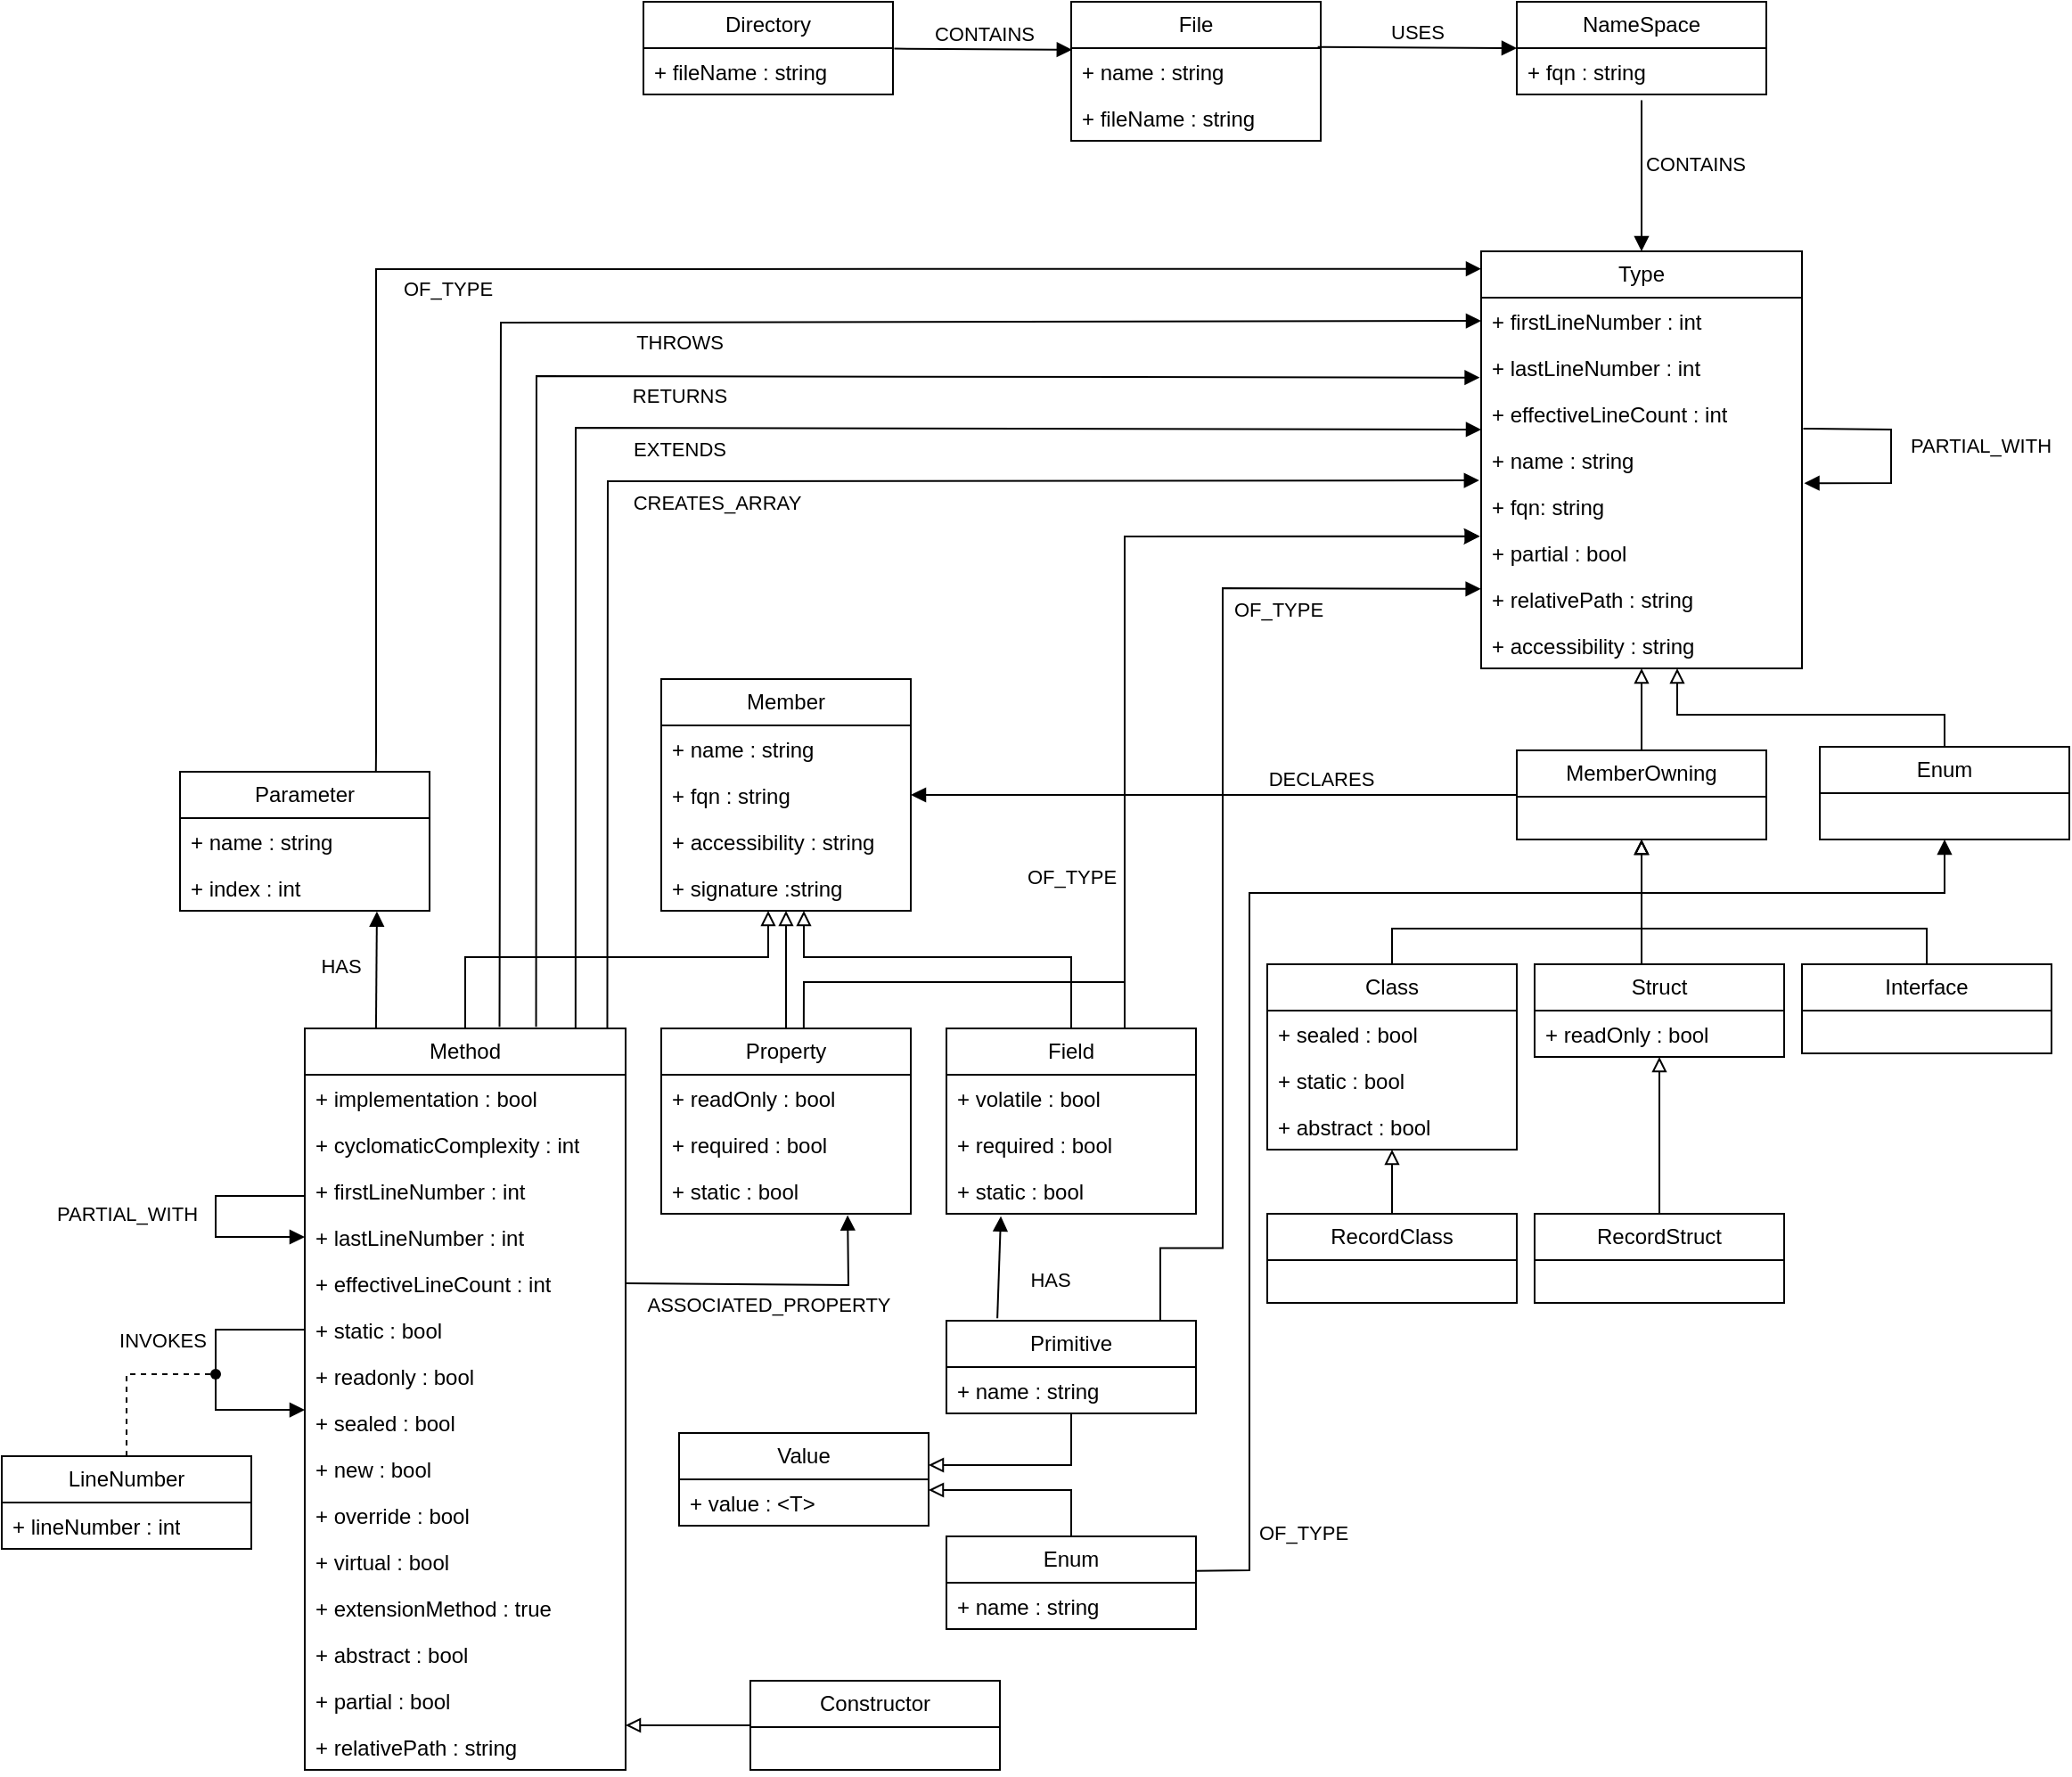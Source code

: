 <mxfile version="24.0.5" type="device">
  <diagram id="C5RBs43oDa-KdzZeNtuy" name="Page-1">
    <mxGraphModel dx="2665" dy="2163" grid="1" gridSize="10" guides="1" tooltips="1" connect="1" arrows="1" fold="1" page="1" pageScale="1" pageWidth="827" pageHeight="1169" math="0" shadow="0">
      <root>
        <mxCell id="WIyWlLk6GJQsqaUBKTNV-0" />
        <mxCell id="WIyWlLk6GJQsqaUBKTNV-1" parent="WIyWlLk6GJQsqaUBKTNV-0" />
        <mxCell id="BYFHXTLkIRluyruA3xxx-0" value="Type" style="swimlane;fontStyle=0;childLayout=stackLayout;horizontal=1;startSize=26;fillColor=none;horizontalStack=0;resizeParent=1;resizeParentMax=0;resizeLast=0;collapsible=1;marginBottom=0;whiteSpace=wrap;html=1;" vertex="1" parent="WIyWlLk6GJQsqaUBKTNV-1">
          <mxGeometry x="120" y="-20" width="180" height="234" as="geometry" />
        </mxCell>
        <mxCell id="BYFHXTLkIRluyruA3xxx-3" value="+ firstLineNumber : int" style="text;strokeColor=none;fillColor=none;align=left;verticalAlign=top;spacingLeft=4;spacingRight=4;overflow=hidden;rotatable=0;points=[[0,0.5],[1,0.5]];portConstraint=eastwest;whiteSpace=wrap;html=1;" vertex="1" parent="BYFHXTLkIRluyruA3xxx-0">
          <mxGeometry y="26" width="180" height="26" as="geometry" />
        </mxCell>
        <mxCell id="BYFHXTLkIRluyruA3xxx-2" value="+ lastLineNumber : int" style="text;strokeColor=none;fillColor=none;align=left;verticalAlign=top;spacingLeft=4;spacingRight=4;overflow=hidden;rotatable=0;points=[[0,0.5],[1,0.5]];portConstraint=eastwest;whiteSpace=wrap;html=1;" vertex="1" parent="BYFHXTLkIRluyruA3xxx-0">
          <mxGeometry y="52" width="180" height="26" as="geometry" />
        </mxCell>
        <mxCell id="BYFHXTLkIRluyruA3xxx-1" value="+ effectiveLineCount : int" style="text;strokeColor=none;fillColor=none;align=left;verticalAlign=top;spacingLeft=4;spacingRight=4;overflow=hidden;rotatable=0;points=[[0,0.5],[1,0.5]];portConstraint=eastwest;whiteSpace=wrap;html=1;" vertex="1" parent="BYFHXTLkIRluyruA3xxx-0">
          <mxGeometry y="78" width="180" height="26" as="geometry" />
        </mxCell>
        <mxCell id="BYFHXTLkIRluyruA3xxx-56" value="+ name : string" style="text;strokeColor=none;fillColor=none;align=left;verticalAlign=top;spacingLeft=4;spacingRight=4;overflow=hidden;rotatable=0;points=[[0,0.5],[1,0.5]];portConstraint=eastwest;whiteSpace=wrap;html=1;" vertex="1" parent="BYFHXTLkIRluyruA3xxx-0">
          <mxGeometry y="104" width="180" height="26" as="geometry" />
        </mxCell>
        <mxCell id="BYFHXTLkIRluyruA3xxx-57" value="+ fqn: string" style="text;strokeColor=none;fillColor=none;align=left;verticalAlign=top;spacingLeft=4;spacingRight=4;overflow=hidden;rotatable=0;points=[[0,0.5],[1,0.5]];portConstraint=eastwest;whiteSpace=wrap;html=1;" vertex="1" parent="BYFHXTLkIRluyruA3xxx-0">
          <mxGeometry y="130" width="180" height="26" as="geometry" />
        </mxCell>
        <mxCell id="BYFHXTLkIRluyruA3xxx-58" value="+ partial : bool" style="text;strokeColor=none;fillColor=none;align=left;verticalAlign=top;spacingLeft=4;spacingRight=4;overflow=hidden;rotatable=0;points=[[0,0.5],[1,0.5]];portConstraint=eastwest;whiteSpace=wrap;html=1;" vertex="1" parent="BYFHXTLkIRluyruA3xxx-0">
          <mxGeometry y="156" width="180" height="26" as="geometry" />
        </mxCell>
        <mxCell id="BYFHXTLkIRluyruA3xxx-59" value="+ relativePath : string" style="text;strokeColor=none;fillColor=none;align=left;verticalAlign=top;spacingLeft=4;spacingRight=4;overflow=hidden;rotatable=0;points=[[0,0.5],[1,0.5]];portConstraint=eastwest;whiteSpace=wrap;html=1;" vertex="1" parent="BYFHXTLkIRluyruA3xxx-0">
          <mxGeometry y="182" width="180" height="26" as="geometry" />
        </mxCell>
        <mxCell id="BYFHXTLkIRluyruA3xxx-60" value="+ accessibility : string" style="text;strokeColor=none;fillColor=none;align=left;verticalAlign=top;spacingLeft=4;spacingRight=4;overflow=hidden;rotatable=0;points=[[0,0.5],[1,0.5]];portConstraint=eastwest;whiteSpace=wrap;html=1;" vertex="1" parent="BYFHXTLkIRluyruA3xxx-0">
          <mxGeometry y="208" width="180" height="26" as="geometry" />
        </mxCell>
        <mxCell id="BYFHXTLkIRluyruA3xxx-169" value="PARTIAL_WITH" style="html=1;verticalAlign=bottom;endArrow=block;curved=0;rounded=0;exitX=1.004;exitY=0.825;exitDx=0;exitDy=0;exitPerimeter=0;entryX=1.007;entryY=1.004;entryDx=0;entryDy=0;entryPerimeter=0;" edge="1" parent="BYFHXTLkIRluyruA3xxx-0" source="BYFHXTLkIRluyruA3xxx-1" target="BYFHXTLkIRluyruA3xxx-56">
          <mxGeometry x="0.051" y="50" width="80" relative="1" as="geometry">
            <mxPoint x="200" y="120" as="sourcePoint" />
            <mxPoint x="280" y="120" as="targetPoint" />
            <Array as="points">
              <mxPoint x="230" y="100" />
              <mxPoint x="230" y="130" />
            </Array>
            <mxPoint as="offset" />
          </mxGeometry>
        </mxCell>
        <mxCell id="BYFHXTLkIRluyruA3xxx-19" style="edgeStyle=orthogonalEdgeStyle;rounded=0;orthogonalLoop=1;jettySize=auto;html=1;endArrow=block;endFill=0;" edge="1" parent="WIyWlLk6GJQsqaUBKTNV-1" source="BYFHXTLkIRluyruA3xxx-14" target="BYFHXTLkIRluyruA3xxx-0">
          <mxGeometry relative="1" as="geometry" />
        </mxCell>
        <mxCell id="BYFHXTLkIRluyruA3xxx-14" value="Member&lt;span style=&quot;background-color: initial;&quot;&gt;Owning&lt;/span&gt;" style="swimlane;fontStyle=0;childLayout=stackLayout;horizontal=1;startSize=26;fillColor=none;horizontalStack=0;resizeParent=1;resizeParentMax=0;resizeLast=0;collapsible=1;marginBottom=0;whiteSpace=wrap;html=1;" vertex="1" parent="WIyWlLk6GJQsqaUBKTNV-1">
          <mxGeometry x="140" y="260" width="140" height="50" as="geometry" />
        </mxCell>
        <mxCell id="BYFHXTLkIRluyruA3xxx-32" style="edgeStyle=orthogonalEdgeStyle;rounded=0;orthogonalLoop=1;jettySize=auto;html=1;endArrow=block;endFill=0;" edge="1" parent="WIyWlLk6GJQsqaUBKTNV-1" source="BYFHXTLkIRluyruA3xxx-20" target="BYFHXTLkIRluyruA3xxx-23">
          <mxGeometry relative="1" as="geometry" />
        </mxCell>
        <mxCell id="BYFHXTLkIRluyruA3xxx-20" value="RecordClass" style="swimlane;fontStyle=0;childLayout=stackLayout;horizontal=1;startSize=26;fillColor=none;horizontalStack=0;resizeParent=1;resizeParentMax=0;resizeLast=0;collapsible=1;marginBottom=0;whiteSpace=wrap;html=1;" vertex="1" parent="WIyWlLk6GJQsqaUBKTNV-1">
          <mxGeometry y="520" width="140" height="50" as="geometry" />
        </mxCell>
        <mxCell id="BYFHXTLkIRluyruA3xxx-30" style="edgeStyle=orthogonalEdgeStyle;rounded=0;orthogonalLoop=1;jettySize=auto;html=1;exitX=0.5;exitY=0;exitDx=0;exitDy=0;endArrow=block;endFill=0;" edge="1" parent="WIyWlLk6GJQsqaUBKTNV-1" source="BYFHXTLkIRluyruA3xxx-21" target="BYFHXTLkIRluyruA3xxx-14">
          <mxGeometry relative="1" as="geometry">
            <Array as="points">
              <mxPoint x="370" y="360" />
              <mxPoint x="210" y="360" />
            </Array>
          </mxGeometry>
        </mxCell>
        <mxCell id="BYFHXTLkIRluyruA3xxx-21" value="Interface" style="swimlane;fontStyle=0;childLayout=stackLayout;horizontal=1;startSize=26;fillColor=none;horizontalStack=0;resizeParent=1;resizeParentMax=0;resizeLast=0;collapsible=1;marginBottom=0;whiteSpace=wrap;html=1;" vertex="1" parent="WIyWlLk6GJQsqaUBKTNV-1">
          <mxGeometry x="300" y="380" width="140" height="50" as="geometry" />
        </mxCell>
        <mxCell id="BYFHXTLkIRluyruA3xxx-28" style="edgeStyle=orthogonalEdgeStyle;rounded=0;orthogonalLoop=1;jettySize=auto;html=1;endArrow=block;endFill=0;" edge="1" parent="WIyWlLk6GJQsqaUBKTNV-1" source="BYFHXTLkIRluyruA3xxx-22" target="BYFHXTLkIRluyruA3xxx-14">
          <mxGeometry relative="1" as="geometry">
            <Array as="points">
              <mxPoint x="210" y="360" />
              <mxPoint x="210" y="360" />
            </Array>
          </mxGeometry>
        </mxCell>
        <mxCell id="BYFHXTLkIRluyruA3xxx-22" value="Struct" style="swimlane;fontStyle=0;childLayout=stackLayout;horizontal=1;startSize=26;fillColor=none;horizontalStack=0;resizeParent=1;resizeParentMax=0;resizeLast=0;collapsible=1;marginBottom=0;whiteSpace=wrap;html=1;" vertex="1" parent="WIyWlLk6GJQsqaUBKTNV-1">
          <mxGeometry x="150" y="380" width="140" height="52" as="geometry" />
        </mxCell>
        <mxCell id="BYFHXTLkIRluyruA3xxx-41" value="+ readOnly : bool" style="text;strokeColor=none;fillColor=none;align=left;verticalAlign=top;spacingLeft=4;spacingRight=4;overflow=hidden;rotatable=0;points=[[0,0.5],[1,0.5]];portConstraint=eastwest;whiteSpace=wrap;html=1;" vertex="1" parent="BYFHXTLkIRluyruA3xxx-22">
          <mxGeometry y="26" width="140" height="26" as="geometry" />
        </mxCell>
        <mxCell id="BYFHXTLkIRluyruA3xxx-29" style="edgeStyle=orthogonalEdgeStyle;rounded=0;orthogonalLoop=1;jettySize=auto;html=1;endArrow=block;endFill=0;" edge="1" parent="WIyWlLk6GJQsqaUBKTNV-1" source="BYFHXTLkIRluyruA3xxx-23" target="BYFHXTLkIRluyruA3xxx-14">
          <mxGeometry relative="1" as="geometry">
            <Array as="points">
              <mxPoint x="70" y="360" />
              <mxPoint x="210" y="360" />
            </Array>
          </mxGeometry>
        </mxCell>
        <mxCell id="BYFHXTLkIRluyruA3xxx-23" value="Class" style="swimlane;fontStyle=0;childLayout=stackLayout;horizontal=1;startSize=26;fillColor=none;horizontalStack=0;resizeParent=1;resizeParentMax=0;resizeLast=0;collapsible=1;marginBottom=0;whiteSpace=wrap;html=1;" vertex="1" parent="WIyWlLk6GJQsqaUBKTNV-1">
          <mxGeometry y="380" width="140" height="104" as="geometry" />
        </mxCell>
        <mxCell id="BYFHXTLkIRluyruA3xxx-43" value="+ sealed : bool&lt;div&gt;&lt;br&gt;&lt;/div&gt;" style="text;strokeColor=none;fillColor=none;align=left;verticalAlign=top;spacingLeft=4;spacingRight=4;overflow=hidden;rotatable=0;points=[[0,0.5],[1,0.5]];portConstraint=eastwest;whiteSpace=wrap;html=1;" vertex="1" parent="BYFHXTLkIRluyruA3xxx-23">
          <mxGeometry y="26" width="140" height="26" as="geometry" />
        </mxCell>
        <mxCell id="BYFHXTLkIRluyruA3xxx-47" value="&lt;div&gt;+ s&lt;span style=&quot;background-color: initial;&quot;&gt;tatic : bool&lt;/span&gt;&lt;/div&gt;" style="text;strokeColor=none;fillColor=none;align=left;verticalAlign=top;spacingLeft=4;spacingRight=4;overflow=hidden;rotatable=0;points=[[0,0.5],[1,0.5]];portConstraint=eastwest;whiteSpace=wrap;html=1;" vertex="1" parent="BYFHXTLkIRluyruA3xxx-23">
          <mxGeometry y="52" width="140" height="26" as="geometry" />
        </mxCell>
        <mxCell id="BYFHXTLkIRluyruA3xxx-48" value="&lt;div&gt;+ abstract : bool&lt;/div&gt;" style="text;strokeColor=none;fillColor=none;align=left;verticalAlign=top;spacingLeft=4;spacingRight=4;overflow=hidden;rotatable=0;points=[[0,0.5],[1,0.5]];portConstraint=eastwest;whiteSpace=wrap;html=1;" vertex="1" parent="BYFHXTLkIRluyruA3xxx-23">
          <mxGeometry y="78" width="140" height="26" as="geometry" />
        </mxCell>
        <mxCell id="BYFHXTLkIRluyruA3xxx-31" style="edgeStyle=orthogonalEdgeStyle;rounded=0;orthogonalLoop=1;jettySize=auto;html=1;endArrow=block;endFill=0;" edge="1" parent="WIyWlLk6GJQsqaUBKTNV-1" source="BYFHXTLkIRluyruA3xxx-24" target="BYFHXTLkIRluyruA3xxx-22">
          <mxGeometry relative="1" as="geometry" />
        </mxCell>
        <mxCell id="BYFHXTLkIRluyruA3xxx-24" value="RecordStruct" style="swimlane;fontStyle=0;childLayout=stackLayout;horizontal=1;startSize=26;fillColor=none;horizontalStack=0;resizeParent=1;resizeParentMax=0;resizeLast=0;collapsible=1;marginBottom=0;whiteSpace=wrap;html=1;" vertex="1" parent="WIyWlLk6GJQsqaUBKTNV-1">
          <mxGeometry x="150" y="520" width="140" height="50" as="geometry" />
        </mxCell>
        <mxCell id="BYFHXTLkIRluyruA3xxx-50" value="Member" style="swimlane;fontStyle=0;childLayout=stackLayout;horizontal=1;startSize=26;fillColor=none;horizontalStack=0;resizeParent=1;resizeParentMax=0;resizeLast=0;collapsible=1;marginBottom=0;whiteSpace=wrap;html=1;" vertex="1" parent="WIyWlLk6GJQsqaUBKTNV-1">
          <mxGeometry x="-340" y="220" width="140" height="130" as="geometry" />
        </mxCell>
        <mxCell id="BYFHXTLkIRluyruA3xxx-52" value="+ name : string" style="text;strokeColor=none;fillColor=none;align=left;verticalAlign=top;spacingLeft=4;spacingRight=4;overflow=hidden;rotatable=0;points=[[0,0.5],[1,0.5]];portConstraint=eastwest;whiteSpace=wrap;html=1;" vertex="1" parent="BYFHXTLkIRluyruA3xxx-50">
          <mxGeometry y="26" width="140" height="26" as="geometry" />
        </mxCell>
        <mxCell id="BYFHXTLkIRluyruA3xxx-79" value="+ fqn : string" style="text;strokeColor=none;fillColor=none;align=left;verticalAlign=top;spacingLeft=4;spacingRight=4;overflow=hidden;rotatable=0;points=[[0,0.5],[1,0.5]];portConstraint=eastwest;whiteSpace=wrap;html=1;" vertex="1" parent="BYFHXTLkIRluyruA3xxx-50">
          <mxGeometry y="52" width="140" height="26" as="geometry" />
        </mxCell>
        <mxCell id="BYFHXTLkIRluyruA3xxx-80" value="+ accessibility : string" style="text;strokeColor=none;fillColor=none;align=left;verticalAlign=top;spacingLeft=4;spacingRight=4;overflow=hidden;rotatable=0;points=[[0,0.5],[1,0.5]];portConstraint=eastwest;whiteSpace=wrap;html=1;" vertex="1" parent="BYFHXTLkIRluyruA3xxx-50">
          <mxGeometry y="78" width="140" height="26" as="geometry" />
        </mxCell>
        <mxCell id="BYFHXTLkIRluyruA3xxx-81" value="+ signature :string" style="text;strokeColor=none;fillColor=none;align=left;verticalAlign=top;spacingLeft=4;spacingRight=4;overflow=hidden;rotatable=0;points=[[0,0.5],[1,0.5]];portConstraint=eastwest;whiteSpace=wrap;html=1;" vertex="1" parent="BYFHXTLkIRluyruA3xxx-50">
          <mxGeometry y="104" width="140" height="26" as="geometry" />
        </mxCell>
        <mxCell id="BYFHXTLkIRluyruA3xxx-55" value="DECLARES" style="html=1;verticalAlign=bottom;endArrow=block;curved=0;rounded=0;" edge="1" parent="WIyWlLk6GJQsqaUBKTNV-1" source="BYFHXTLkIRluyruA3xxx-14" target="BYFHXTLkIRluyruA3xxx-50">
          <mxGeometry x="-0.353" width="80" relative="1" as="geometry">
            <mxPoint x="-70" y="290" as="sourcePoint" />
            <mxPoint x="10" y="290" as="targetPoint" />
            <mxPoint as="offset" />
          </mxGeometry>
        </mxCell>
        <mxCell id="BYFHXTLkIRluyruA3xxx-77" style="edgeStyle=orthogonalEdgeStyle;rounded=0;orthogonalLoop=1;jettySize=auto;html=1;endArrow=block;endFill=0;" edge="1" parent="WIyWlLk6GJQsqaUBKTNV-1" source="BYFHXTLkIRluyruA3xxx-63" target="BYFHXTLkIRluyruA3xxx-50">
          <mxGeometry relative="1" as="geometry">
            <Array as="points">
              <mxPoint x="-110" y="376" />
              <mxPoint x="-260" y="376" />
            </Array>
          </mxGeometry>
        </mxCell>
        <mxCell id="BYFHXTLkIRluyruA3xxx-83" style="edgeStyle=orthogonalEdgeStyle;rounded=0;orthogonalLoop=1;jettySize=auto;html=1;entryX=-0.004;entryY=0.153;entryDx=0;entryDy=0;entryPerimeter=0;exitX=0.75;exitY=0;exitDx=0;exitDy=0;" edge="1" parent="WIyWlLk6GJQsqaUBKTNV-1" source="BYFHXTLkIRluyruA3xxx-63" target="BYFHXTLkIRluyruA3xxx-58">
          <mxGeometry relative="1" as="geometry">
            <mxPoint x="-100" y="402" as="sourcePoint" />
            <mxPoint x="100" y="130" as="targetPoint" />
            <Array as="points">
              <mxPoint x="-80" y="416" />
              <mxPoint x="-80" y="140" />
            </Array>
          </mxGeometry>
        </mxCell>
        <mxCell id="BYFHXTLkIRluyruA3xxx-63" value="Field" style="swimlane;fontStyle=0;childLayout=stackLayout;horizontal=1;startSize=26;fillColor=none;horizontalStack=0;resizeParent=1;resizeParentMax=0;resizeLast=0;collapsible=1;marginBottom=0;whiteSpace=wrap;html=1;" vertex="1" parent="WIyWlLk6GJQsqaUBKTNV-1">
          <mxGeometry x="-180" y="416" width="140" height="104" as="geometry" />
        </mxCell>
        <mxCell id="BYFHXTLkIRluyruA3xxx-64" value="+ volatile : bool" style="text;strokeColor=none;fillColor=none;align=left;verticalAlign=top;spacingLeft=4;spacingRight=4;overflow=hidden;rotatable=0;points=[[0,0.5],[1,0.5]];portConstraint=eastwest;whiteSpace=wrap;html=1;" vertex="1" parent="BYFHXTLkIRluyruA3xxx-63">
          <mxGeometry y="26" width="140" height="26" as="geometry" />
        </mxCell>
        <mxCell id="BYFHXTLkIRluyruA3xxx-65" value="+ required : bool" style="text;strokeColor=none;fillColor=none;align=left;verticalAlign=top;spacingLeft=4;spacingRight=4;overflow=hidden;rotatable=0;points=[[0,0.5],[1,0.5]];portConstraint=eastwest;whiteSpace=wrap;html=1;" vertex="1" parent="BYFHXTLkIRluyruA3xxx-63">
          <mxGeometry y="52" width="140" height="26" as="geometry" />
        </mxCell>
        <mxCell id="BYFHXTLkIRluyruA3xxx-66" value="+ static : bool" style="text;strokeColor=none;fillColor=none;align=left;verticalAlign=top;spacingLeft=4;spacingRight=4;overflow=hidden;rotatable=0;points=[[0,0.5],[1,0.5]];portConstraint=eastwest;whiteSpace=wrap;html=1;" vertex="1" parent="BYFHXTLkIRluyruA3xxx-63">
          <mxGeometry y="78" width="140" height="26" as="geometry" />
        </mxCell>
        <mxCell id="BYFHXTLkIRluyruA3xxx-76" style="edgeStyle=orthogonalEdgeStyle;rounded=0;orthogonalLoop=1;jettySize=auto;html=1;endArrow=block;endFill=0;" edge="1" parent="WIyWlLk6GJQsqaUBKTNV-1" source="BYFHXTLkIRluyruA3xxx-67" target="BYFHXTLkIRluyruA3xxx-50">
          <mxGeometry relative="1" as="geometry">
            <Array as="points">
              <mxPoint x="-270" y="396" />
              <mxPoint x="-270" y="396" />
            </Array>
          </mxGeometry>
        </mxCell>
        <mxCell id="BYFHXTLkIRluyruA3xxx-67" value="Property" style="swimlane;fontStyle=0;childLayout=stackLayout;horizontal=1;startSize=26;fillColor=none;horizontalStack=0;resizeParent=1;resizeParentMax=0;resizeLast=0;collapsible=1;marginBottom=0;whiteSpace=wrap;html=1;" vertex="1" parent="WIyWlLk6GJQsqaUBKTNV-1">
          <mxGeometry x="-340" y="416" width="140" height="104" as="geometry" />
        </mxCell>
        <mxCell id="BYFHXTLkIRluyruA3xxx-68" value="+ readOnly : bool" style="text;strokeColor=none;fillColor=none;align=left;verticalAlign=top;spacingLeft=4;spacingRight=4;overflow=hidden;rotatable=0;points=[[0,0.5],[1,0.5]];portConstraint=eastwest;whiteSpace=wrap;html=1;" vertex="1" parent="BYFHXTLkIRluyruA3xxx-67">
          <mxGeometry y="26" width="140" height="26" as="geometry" />
        </mxCell>
        <mxCell id="BYFHXTLkIRluyruA3xxx-69" value="+ required : bool" style="text;strokeColor=none;fillColor=none;align=left;verticalAlign=top;spacingLeft=4;spacingRight=4;overflow=hidden;rotatable=0;points=[[0,0.5],[1,0.5]];portConstraint=eastwest;whiteSpace=wrap;html=1;" vertex="1" parent="BYFHXTLkIRluyruA3xxx-67">
          <mxGeometry y="52" width="140" height="26" as="geometry" />
        </mxCell>
        <mxCell id="BYFHXTLkIRluyruA3xxx-70" value="+ static : bool" style="text;strokeColor=none;fillColor=none;align=left;verticalAlign=top;spacingLeft=4;spacingRight=4;overflow=hidden;rotatable=0;points=[[0,0.5],[1,0.5]];portConstraint=eastwest;whiteSpace=wrap;html=1;" vertex="1" parent="BYFHXTLkIRluyruA3xxx-67">
          <mxGeometry y="78" width="140" height="26" as="geometry" />
        </mxCell>
        <mxCell id="BYFHXTLkIRluyruA3xxx-78" style="edgeStyle=orthogonalEdgeStyle;rounded=0;orthogonalLoop=1;jettySize=auto;html=1;endArrow=block;endFill=0;" edge="1" parent="WIyWlLk6GJQsqaUBKTNV-1" source="BYFHXTLkIRluyruA3xxx-71" target="BYFHXTLkIRluyruA3xxx-50">
          <mxGeometry relative="1" as="geometry">
            <Array as="points">
              <mxPoint x="-450" y="376" />
              <mxPoint x="-280" y="376" />
            </Array>
          </mxGeometry>
        </mxCell>
        <mxCell id="BYFHXTLkIRluyruA3xxx-71" value="Method" style="swimlane;fontStyle=0;childLayout=stackLayout;horizontal=1;startSize=26;fillColor=none;horizontalStack=0;resizeParent=1;resizeParentMax=0;resizeLast=0;collapsible=1;marginBottom=0;whiteSpace=wrap;html=1;" vertex="1" parent="WIyWlLk6GJQsqaUBKTNV-1">
          <mxGeometry x="-540" y="416" width="180" height="416" as="geometry" />
        </mxCell>
        <mxCell id="BYFHXTLkIRluyruA3xxx-72" value="+ implementation : bool" style="text;strokeColor=none;fillColor=none;align=left;verticalAlign=top;spacingLeft=4;spacingRight=4;overflow=hidden;rotatable=0;points=[[0,0.5],[1,0.5]];portConstraint=eastwest;whiteSpace=wrap;html=1;" vertex="1" parent="BYFHXTLkIRluyruA3xxx-71">
          <mxGeometry y="26" width="180" height="26" as="geometry" />
        </mxCell>
        <mxCell id="BYFHXTLkIRluyruA3xxx-73" value="+ cyclomaticComplexity : int" style="text;strokeColor=none;fillColor=none;align=left;verticalAlign=top;spacingLeft=4;spacingRight=4;overflow=hidden;rotatable=0;points=[[0,0.5],[1,0.5]];portConstraint=eastwest;whiteSpace=wrap;html=1;" vertex="1" parent="BYFHXTLkIRluyruA3xxx-71">
          <mxGeometry y="52" width="180" height="26" as="geometry" />
        </mxCell>
        <mxCell id="BYFHXTLkIRluyruA3xxx-74" value="+ firstLineNumber : int" style="text;strokeColor=none;fillColor=none;align=left;verticalAlign=top;spacingLeft=4;spacingRight=4;overflow=hidden;rotatable=0;points=[[0,0.5],[1,0.5]];portConstraint=eastwest;whiteSpace=wrap;html=1;" vertex="1" parent="BYFHXTLkIRluyruA3xxx-71">
          <mxGeometry y="78" width="180" height="26" as="geometry" />
        </mxCell>
        <mxCell id="BYFHXTLkIRluyruA3xxx-85" value="+ lastLineNumber : int" style="text;strokeColor=none;fillColor=none;align=left;verticalAlign=top;spacingLeft=4;spacingRight=4;overflow=hidden;rotatable=0;points=[[0,0.5],[1,0.5]];portConstraint=eastwest;whiteSpace=wrap;html=1;" vertex="1" parent="BYFHXTLkIRluyruA3xxx-71">
          <mxGeometry y="104" width="180" height="26" as="geometry" />
        </mxCell>
        <mxCell id="BYFHXTLkIRluyruA3xxx-86" value="+ effectiveLineCount : int" style="text;strokeColor=none;fillColor=none;align=left;verticalAlign=top;spacingLeft=4;spacingRight=4;overflow=hidden;rotatable=0;points=[[0,0.5],[1,0.5]];portConstraint=eastwest;whiteSpace=wrap;html=1;" vertex="1" parent="BYFHXTLkIRluyruA3xxx-71">
          <mxGeometry y="130" width="180" height="26" as="geometry" />
        </mxCell>
        <mxCell id="BYFHXTLkIRluyruA3xxx-87" value="+ static : bool" style="text;strokeColor=none;fillColor=none;align=left;verticalAlign=top;spacingLeft=4;spacingRight=4;overflow=hidden;rotatable=0;points=[[0,0.5],[1,0.5]];portConstraint=eastwest;whiteSpace=wrap;html=1;" vertex="1" parent="BYFHXTLkIRluyruA3xxx-71">
          <mxGeometry y="156" width="180" height="26" as="geometry" />
        </mxCell>
        <mxCell id="BYFHXTLkIRluyruA3xxx-88" value="+ readonly : bool" style="text;strokeColor=none;fillColor=none;align=left;verticalAlign=top;spacingLeft=4;spacingRight=4;overflow=hidden;rotatable=0;points=[[0,0.5],[1,0.5]];portConstraint=eastwest;whiteSpace=wrap;html=1;" vertex="1" parent="BYFHXTLkIRluyruA3xxx-71">
          <mxGeometry y="182" width="180" height="26" as="geometry" />
        </mxCell>
        <mxCell id="BYFHXTLkIRluyruA3xxx-89" value="+ sealed : bool" style="text;strokeColor=none;fillColor=none;align=left;verticalAlign=top;spacingLeft=4;spacingRight=4;overflow=hidden;rotatable=0;points=[[0,0.5],[1,0.5]];portConstraint=eastwest;whiteSpace=wrap;html=1;" vertex="1" parent="BYFHXTLkIRluyruA3xxx-71">
          <mxGeometry y="208" width="180" height="26" as="geometry" />
        </mxCell>
        <mxCell id="BYFHXTLkIRluyruA3xxx-90" value="+ new : bool" style="text;strokeColor=none;fillColor=none;align=left;verticalAlign=top;spacingLeft=4;spacingRight=4;overflow=hidden;rotatable=0;points=[[0,0.5],[1,0.5]];portConstraint=eastwest;whiteSpace=wrap;html=1;" vertex="1" parent="BYFHXTLkIRluyruA3xxx-71">
          <mxGeometry y="234" width="180" height="26" as="geometry" />
        </mxCell>
        <mxCell id="BYFHXTLkIRluyruA3xxx-91" value="+ override : bool" style="text;strokeColor=none;fillColor=none;align=left;verticalAlign=top;spacingLeft=4;spacingRight=4;overflow=hidden;rotatable=0;points=[[0,0.5],[1,0.5]];portConstraint=eastwest;whiteSpace=wrap;html=1;" vertex="1" parent="BYFHXTLkIRluyruA3xxx-71">
          <mxGeometry y="260" width="180" height="26" as="geometry" />
        </mxCell>
        <mxCell id="BYFHXTLkIRluyruA3xxx-92" value="+ virtual : bool" style="text;strokeColor=none;fillColor=none;align=left;verticalAlign=top;spacingLeft=4;spacingRight=4;overflow=hidden;rotatable=0;points=[[0,0.5],[1,0.5]];portConstraint=eastwest;whiteSpace=wrap;html=1;" vertex="1" parent="BYFHXTLkIRluyruA3xxx-71">
          <mxGeometry y="286" width="180" height="26" as="geometry" />
        </mxCell>
        <mxCell id="BYFHXTLkIRluyruA3xxx-93" value="+ extensionMethod : true" style="text;strokeColor=none;fillColor=none;align=left;verticalAlign=top;spacingLeft=4;spacingRight=4;overflow=hidden;rotatable=0;points=[[0,0.5],[1,0.5]];portConstraint=eastwest;whiteSpace=wrap;html=1;" vertex="1" parent="BYFHXTLkIRluyruA3xxx-71">
          <mxGeometry y="312" width="180" height="26" as="geometry" />
        </mxCell>
        <mxCell id="BYFHXTLkIRluyruA3xxx-114" value="PARTIAL_WITH" style="html=1;verticalAlign=bottom;endArrow=block;curved=0;rounded=0;entryX=0;entryY=0.5;entryDx=0;entryDy=0;" edge="1" parent="BYFHXTLkIRluyruA3xxx-71" target="BYFHXTLkIRluyruA3xxx-85">
          <mxGeometry x="0.123" y="-50" width="80" relative="1" as="geometry">
            <mxPoint y="94" as="sourcePoint" />
            <mxPoint x="420" y="44" as="targetPoint" />
            <Array as="points">
              <mxPoint x="-50" y="94" />
              <mxPoint x="-50" y="117" />
            </Array>
            <mxPoint as="offset" />
          </mxGeometry>
        </mxCell>
        <mxCell id="BYFHXTLkIRluyruA3xxx-115" value="INVOKES" style="html=1;verticalAlign=bottom;endArrow=block;curved=0;rounded=0;exitX=0;exitY=0.5;exitDx=0;exitDy=0;entryX=0;entryY=0.231;entryDx=0;entryDy=0;entryPerimeter=0;" edge="1" parent="BYFHXTLkIRluyruA3xxx-71" source="BYFHXTLkIRluyruA3xxx-87" target="BYFHXTLkIRluyruA3xxx-89">
          <mxGeometry x="-0.103" y="-30" width="80" relative="1" as="geometry">
            <mxPoint x="340" y="44" as="sourcePoint" />
            <mxPoint x="420" y="44" as="targetPoint" />
            <Array as="points">
              <mxPoint x="-50" y="169" />
              <mxPoint x="-50" y="214" />
            </Array>
            <mxPoint as="offset" />
          </mxGeometry>
        </mxCell>
        <mxCell id="BYFHXTLkIRluyruA3xxx-117" value="+ abstract : bool" style="text;strokeColor=none;fillColor=none;align=left;verticalAlign=top;spacingLeft=4;spacingRight=4;overflow=hidden;rotatable=0;points=[[0,0.5],[1,0.5]];portConstraint=eastwest;whiteSpace=wrap;html=1;" vertex="1" parent="BYFHXTLkIRluyruA3xxx-71">
          <mxGeometry y="338" width="180" height="26" as="geometry" />
        </mxCell>
        <mxCell id="BYFHXTLkIRluyruA3xxx-118" value="+ partial : bool" style="text;strokeColor=none;fillColor=none;align=left;verticalAlign=top;spacingLeft=4;spacingRight=4;overflow=hidden;rotatable=0;points=[[0,0.5],[1,0.5]];portConstraint=eastwest;whiteSpace=wrap;html=1;" vertex="1" parent="BYFHXTLkIRluyruA3xxx-71">
          <mxGeometry y="364" width="180" height="26" as="geometry" />
        </mxCell>
        <mxCell id="BYFHXTLkIRluyruA3xxx-119" value="+ relativePath : string" style="text;strokeColor=none;fillColor=none;align=left;verticalAlign=top;spacingLeft=4;spacingRight=4;overflow=hidden;rotatable=0;points=[[0,0.5],[1,0.5]];portConstraint=eastwest;whiteSpace=wrap;html=1;" vertex="1" parent="BYFHXTLkIRluyruA3xxx-71">
          <mxGeometry y="390" width="180" height="26" as="geometry" />
        </mxCell>
        <mxCell id="BYFHXTLkIRluyruA3xxx-84" value="OF_TYPE" style="html=1;verticalAlign=bottom;endArrow=block;curved=0;rounded=0;exitX=0.571;exitY=-0.003;exitDx=0;exitDy=0;exitPerimeter=0;entryX=-0.004;entryY=0.148;entryDx=0;entryDy=0;entryPerimeter=0;" edge="1" parent="WIyWlLk6GJQsqaUBKTNV-1" source="BYFHXTLkIRluyruA3xxx-67" target="BYFHXTLkIRluyruA3xxx-58">
          <mxGeometry x="-0.219" y="30" width="80" relative="1" as="geometry">
            <mxPoint x="-259" y="417" as="sourcePoint" />
            <mxPoint x="110" y="150" as="targetPoint" />
            <Array as="points">
              <mxPoint x="-260" y="390" />
              <mxPoint x="-80" y="390" />
              <mxPoint x="-80" y="140" />
            </Array>
            <mxPoint as="offset" />
          </mxGeometry>
        </mxCell>
        <mxCell id="BYFHXTLkIRluyruA3xxx-111" value="EXTENDS" style="html=1;verticalAlign=bottom;endArrow=block;curved=0;rounded=0;exitX=0.844;exitY=0;exitDx=0;exitDy=0;exitPerimeter=0;" edge="1" parent="WIyWlLk6GJQsqaUBKTNV-1" source="BYFHXTLkIRluyruA3xxx-71">
          <mxGeometry x="-0.065" y="-21" width="80" relative="1" as="geometry">
            <mxPoint x="-388" y="410" as="sourcePoint" />
            <mxPoint x="120" y="80" as="targetPoint" />
            <Array as="points">
              <mxPoint x="-388" y="79" />
            </Array>
            <mxPoint as="offset" />
          </mxGeometry>
        </mxCell>
        <mxCell id="BYFHXTLkIRluyruA3xxx-112" value="RETURNS" style="html=1;verticalAlign=bottom;endArrow=block;curved=0;rounded=0;exitX=0.721;exitY=-0.002;exitDx=0;exitDy=0;entryX=-0.004;entryY=0.725;entryDx=0;entryDy=0;entryPerimeter=0;exitPerimeter=0;" edge="1" parent="WIyWlLk6GJQsqaUBKTNV-1" source="BYFHXTLkIRluyruA3xxx-71" target="BYFHXTLkIRluyruA3xxx-2">
          <mxGeometry x="-0.004" y="-20" width="80" relative="1" as="geometry">
            <mxPoint x="-540" y="130" as="sourcePoint" />
            <mxPoint x="-460" y="130" as="targetPoint" />
            <Array as="points">
              <mxPoint x="-410" y="50" />
            </Array>
            <mxPoint as="offset" />
          </mxGeometry>
        </mxCell>
        <mxCell id="BYFHXTLkIRluyruA3xxx-113" value="ASSOCIATED_PROPERTY" style="html=1;verticalAlign=bottom;endArrow=block;curved=0;rounded=0;exitX=1;exitY=0.5;exitDx=0;exitDy=0;entryX=0.747;entryY=1.031;entryDx=0;entryDy=0;entryPerimeter=0;" edge="1" parent="WIyWlLk6GJQsqaUBKTNV-1" source="BYFHXTLkIRluyruA3xxx-86" target="BYFHXTLkIRluyruA3xxx-70">
          <mxGeometry x="-0.024" y="-20" width="80" relative="1" as="geometry">
            <mxPoint x="-200" y="760" as="sourcePoint" />
            <mxPoint x="-120" y="760" as="targetPoint" />
            <Array as="points">
              <mxPoint x="-235" y="560" />
            </Array>
            <mxPoint as="offset" />
          </mxGeometry>
        </mxCell>
        <mxCell id="BYFHXTLkIRluyruA3xxx-116" value="THROWS" style="html=1;verticalAlign=bottom;endArrow=block;curved=0;rounded=0;exitX=0.607;exitY=-0.002;exitDx=0;exitDy=0;entryX=0;entryY=0.5;entryDx=0;entryDy=0;exitPerimeter=0;" edge="1" parent="WIyWlLk6GJQsqaUBKTNV-1" source="BYFHXTLkIRluyruA3xxx-71" target="BYFHXTLkIRluyruA3xxx-3">
          <mxGeometry x="0.048" y="-20" width="80" relative="1" as="geometry">
            <mxPoint x="-490" y="50" as="sourcePoint" />
            <mxPoint x="-410" y="50" as="targetPoint" />
            <Array as="points">
              <mxPoint x="-430" y="20" />
            </Array>
            <mxPoint as="offset" />
          </mxGeometry>
        </mxCell>
        <mxCell id="BYFHXTLkIRluyruA3xxx-121" style="edgeStyle=orthogonalEdgeStyle;rounded=0;orthogonalLoop=1;jettySize=auto;html=1;endArrow=block;endFill=0;" edge="1" parent="WIyWlLk6GJQsqaUBKTNV-1" source="BYFHXTLkIRluyruA3xxx-120">
          <mxGeometry relative="1" as="geometry">
            <mxPoint x="-360" y="807" as="targetPoint" />
            <Array as="points">
              <mxPoint x="-350" y="807" />
              <mxPoint x="-350" y="807" />
            </Array>
          </mxGeometry>
        </mxCell>
        <mxCell id="BYFHXTLkIRluyruA3xxx-120" value="Constructor" style="swimlane;fontStyle=0;childLayout=stackLayout;horizontal=1;startSize=26;fillColor=none;horizontalStack=0;resizeParent=1;resizeParentMax=0;resizeLast=0;collapsible=1;marginBottom=0;whiteSpace=wrap;html=1;" vertex="1" parent="WIyWlLk6GJQsqaUBKTNV-1">
          <mxGeometry x="-290" y="782" width="140" height="50" as="geometry" />
        </mxCell>
        <mxCell id="BYFHXTLkIRluyruA3xxx-122" value="Parameter" style="swimlane;fontStyle=0;childLayout=stackLayout;horizontal=1;startSize=26;fillColor=none;horizontalStack=0;resizeParent=1;resizeParentMax=0;resizeLast=0;collapsible=1;marginBottom=0;whiteSpace=wrap;html=1;" vertex="1" parent="WIyWlLk6GJQsqaUBKTNV-1">
          <mxGeometry x="-610" y="272" width="140" height="78" as="geometry" />
        </mxCell>
        <mxCell id="BYFHXTLkIRluyruA3xxx-123" value="+ name : string" style="text;strokeColor=none;fillColor=none;align=left;verticalAlign=top;spacingLeft=4;spacingRight=4;overflow=hidden;rotatable=0;points=[[0,0.5],[1,0.5]];portConstraint=eastwest;whiteSpace=wrap;html=1;" vertex="1" parent="BYFHXTLkIRluyruA3xxx-122">
          <mxGeometry y="26" width="140" height="26" as="geometry" />
        </mxCell>
        <mxCell id="BYFHXTLkIRluyruA3xxx-124" value="+ index : int" style="text;strokeColor=none;fillColor=none;align=left;verticalAlign=top;spacingLeft=4;spacingRight=4;overflow=hidden;rotatable=0;points=[[0,0.5],[1,0.5]];portConstraint=eastwest;whiteSpace=wrap;html=1;" vertex="1" parent="BYFHXTLkIRluyruA3xxx-122">
          <mxGeometry y="52" width="140" height="26" as="geometry" />
        </mxCell>
        <mxCell id="BYFHXTLkIRluyruA3xxx-126" value="HAS" style="html=1;verticalAlign=bottom;endArrow=block;curved=0;rounded=0;exitX=0.222;exitY=0.001;exitDx=0;exitDy=0;exitPerimeter=0;entryX=0.789;entryY=1.014;entryDx=0;entryDy=0;entryPerimeter=0;" edge="1" parent="WIyWlLk6GJQsqaUBKTNV-1" source="BYFHXTLkIRluyruA3xxx-71" target="BYFHXTLkIRluyruA3xxx-124">
          <mxGeometry x="-0.205" y="20" width="80" relative="1" as="geometry">
            <mxPoint x="-550" y="390" as="sourcePoint" />
            <mxPoint x="-470" y="390" as="targetPoint" />
            <mxPoint as="offset" />
          </mxGeometry>
        </mxCell>
        <mxCell id="BYFHXTLkIRluyruA3xxx-127" value="OF_TYPE" style="html=1;verticalAlign=bottom;endArrow=block;curved=0;rounded=0;entryX=0;entryY=0.042;entryDx=0;entryDy=0;entryPerimeter=0;exitX=0.785;exitY=-0.005;exitDx=0;exitDy=0;exitPerimeter=0;" edge="1" parent="WIyWlLk6GJQsqaUBKTNV-1" source="BYFHXTLkIRluyruA3xxx-122" target="BYFHXTLkIRluyruA3xxx-0">
          <mxGeometry x="-0.287" y="-20" width="80" relative="1" as="geometry">
            <mxPoint x="-380" y="170" as="sourcePoint" />
            <mxPoint x="-300" y="170" as="targetPoint" />
            <Array as="points">
              <mxPoint x="-500" y="260" />
              <mxPoint x="-500" y="-10" />
            </Array>
            <mxPoint as="offset" />
          </mxGeometry>
        </mxCell>
        <mxCell id="BYFHXTLkIRluyruA3xxx-128" value="NameSpace" style="swimlane;fontStyle=0;childLayout=stackLayout;horizontal=1;startSize=26;fillColor=none;horizontalStack=0;resizeParent=1;resizeParentMax=0;resizeLast=0;collapsible=1;marginBottom=0;whiteSpace=wrap;html=1;" vertex="1" parent="WIyWlLk6GJQsqaUBKTNV-1">
          <mxGeometry x="140" y="-160" width="140" height="52" as="geometry" />
        </mxCell>
        <mxCell id="BYFHXTLkIRluyruA3xxx-130" value="+ fqn : string" style="text;strokeColor=none;fillColor=none;align=left;verticalAlign=top;spacingLeft=4;spacingRight=4;overflow=hidden;rotatable=0;points=[[0,0.5],[1,0.5]];portConstraint=eastwest;whiteSpace=wrap;html=1;" vertex="1" parent="BYFHXTLkIRluyruA3xxx-128">
          <mxGeometry y="26" width="140" height="26" as="geometry" />
        </mxCell>
        <mxCell id="BYFHXTLkIRluyruA3xxx-132" value="CONTAINS" style="html=1;verticalAlign=bottom;endArrow=block;curved=0;rounded=0;entryX=0.5;entryY=0;entryDx=0;entryDy=0;exitX=0.5;exitY=1.123;exitDx=0;exitDy=0;exitPerimeter=0;" edge="1" parent="WIyWlLk6GJQsqaUBKTNV-1" source="BYFHXTLkIRluyruA3xxx-130" target="BYFHXTLkIRluyruA3xxx-0">
          <mxGeometry x="0.057" y="30" width="80" relative="1" as="geometry">
            <mxPoint x="150" y="-80" as="sourcePoint" />
            <mxPoint x="230" y="-80" as="targetPoint" />
            <mxPoint as="offset" />
          </mxGeometry>
        </mxCell>
        <mxCell id="BYFHXTLkIRluyruA3xxx-134" value="CREATES_ARRAY" style="html=1;verticalAlign=bottom;endArrow=block;curved=0;rounded=0;entryX=-0.006;entryY=0.944;entryDx=0;entryDy=0;entryPerimeter=0;exitX=0.943;exitY=0.001;exitDx=0;exitDy=0;exitPerimeter=0;" edge="1" parent="WIyWlLk6GJQsqaUBKTNV-1" source="BYFHXTLkIRluyruA3xxx-71" target="BYFHXTLkIRluyruA3xxx-56">
          <mxGeometry x="-0.074" y="-21" width="80" relative="1" as="geometry">
            <mxPoint x="-30" y="110" as="sourcePoint" />
            <mxPoint x="50" y="110" as="targetPoint" />
            <Array as="points">
              <mxPoint x="-370" y="109" />
            </Array>
            <mxPoint as="offset" />
          </mxGeometry>
        </mxCell>
        <mxCell id="BYFHXTLkIRluyruA3xxx-140" style="edgeStyle=orthogonalEdgeStyle;rounded=0;orthogonalLoop=1;jettySize=auto;html=1;endArrow=block;endFill=0;" edge="1" parent="WIyWlLk6GJQsqaUBKTNV-1" source="BYFHXTLkIRluyruA3xxx-135" target="BYFHXTLkIRluyruA3xxx-0">
          <mxGeometry relative="1" as="geometry">
            <Array as="points">
              <mxPoint x="380" y="240" />
              <mxPoint x="230" y="240" />
            </Array>
          </mxGeometry>
        </mxCell>
        <mxCell id="BYFHXTLkIRluyruA3xxx-135" value="Enum" style="swimlane;fontStyle=0;childLayout=stackLayout;horizontal=1;startSize=26;fillColor=none;horizontalStack=0;resizeParent=1;resizeParentMax=0;resizeLast=0;collapsible=1;marginBottom=0;whiteSpace=wrap;html=1;" vertex="1" parent="WIyWlLk6GJQsqaUBKTNV-1">
          <mxGeometry x="310" y="258" width="140" height="52" as="geometry" />
        </mxCell>
        <mxCell id="BYFHXTLkIRluyruA3xxx-146" style="edgeStyle=orthogonalEdgeStyle;rounded=0;orthogonalLoop=1;jettySize=auto;html=1;endArrow=block;endFill=0;" edge="1" parent="WIyWlLk6GJQsqaUBKTNV-1" source="BYFHXTLkIRluyruA3xxx-139" target="BYFHXTLkIRluyruA3xxx-141">
          <mxGeometry relative="1" as="geometry">
            <Array as="points">
              <mxPoint x="-110" y="675" />
            </Array>
          </mxGeometry>
        </mxCell>
        <mxCell id="BYFHXTLkIRluyruA3xxx-139" value="Enum" style="swimlane;fontStyle=0;childLayout=stackLayout;horizontal=1;startSize=26;fillColor=none;horizontalStack=0;resizeParent=1;resizeParentMax=0;resizeLast=0;collapsible=1;marginBottom=0;whiteSpace=wrap;html=1;" vertex="1" parent="WIyWlLk6GJQsqaUBKTNV-1">
          <mxGeometry x="-180" y="701" width="140" height="52" as="geometry" />
        </mxCell>
        <mxCell id="BYFHXTLkIRluyruA3xxx-145" value="+ name : string" style="text;strokeColor=none;fillColor=none;align=left;verticalAlign=top;spacingLeft=4;spacingRight=4;overflow=hidden;rotatable=0;points=[[0,0.5],[1,0.5]];portConstraint=eastwest;whiteSpace=wrap;html=1;" vertex="1" parent="BYFHXTLkIRluyruA3xxx-139">
          <mxGeometry y="26" width="140" height="26" as="geometry" />
        </mxCell>
        <mxCell id="BYFHXTLkIRluyruA3xxx-141" value="Value" style="swimlane;fontStyle=0;childLayout=stackLayout;horizontal=1;startSize=26;fillColor=none;horizontalStack=0;resizeParent=1;resizeParentMax=0;resizeLast=0;collapsible=1;marginBottom=0;whiteSpace=wrap;html=1;" vertex="1" parent="WIyWlLk6GJQsqaUBKTNV-1">
          <mxGeometry x="-330" y="643" width="140" height="52" as="geometry" />
        </mxCell>
        <mxCell id="BYFHXTLkIRluyruA3xxx-142" value="+ value : &amp;lt;T&amp;gt;" style="text;strokeColor=none;fillColor=none;align=left;verticalAlign=top;spacingLeft=4;spacingRight=4;overflow=hidden;rotatable=0;points=[[0,0.5],[1,0.5]];portConstraint=eastwest;whiteSpace=wrap;html=1;" vertex="1" parent="BYFHXTLkIRluyruA3xxx-141">
          <mxGeometry y="26" width="140" height="26" as="geometry" />
        </mxCell>
        <mxCell id="BYFHXTLkIRluyruA3xxx-148" value="OF_TYPE" style="html=1;verticalAlign=bottom;endArrow=block;curved=0;rounded=0;exitX=0.998;exitY=0.372;exitDx=0;exitDy=0;entryX=0.5;entryY=1;entryDx=0;entryDy=0;exitPerimeter=0;" edge="1" parent="WIyWlLk6GJQsqaUBKTNV-1" source="BYFHXTLkIRluyruA3xxx-139" target="BYFHXTLkIRluyruA3xxx-135">
          <mxGeometry x="-0.898" y="-30" width="80" relative="1" as="geometry">
            <mxPoint x="-30" y="700" as="sourcePoint" />
            <mxPoint x="420" y="330" as="targetPoint" />
            <Array as="points">
              <mxPoint x="-10" y="720" />
              <mxPoint x="-10" y="340" />
              <mxPoint x="380" y="340" />
            </Array>
            <mxPoint as="offset" />
          </mxGeometry>
        </mxCell>
        <mxCell id="BYFHXTLkIRluyruA3xxx-149" value="" style="shape=waypoint;sketch=0;fillStyle=solid;size=6;pointerEvents=1;points=[];fillColor=none;resizable=0;rotatable=0;perimeter=centerPerimeter;snapToPoint=1;" vertex="1" parent="WIyWlLk6GJQsqaUBKTNV-1">
          <mxGeometry x="-600" y="600" width="20" height="20" as="geometry" />
        </mxCell>
        <mxCell id="BYFHXTLkIRluyruA3xxx-150" value="LineNumber" style="swimlane;fontStyle=0;childLayout=stackLayout;horizontal=1;startSize=26;fillColor=none;horizontalStack=0;resizeParent=1;resizeParentMax=0;resizeLast=0;collapsible=1;marginBottom=0;whiteSpace=wrap;html=1;" vertex="1" parent="WIyWlLk6GJQsqaUBKTNV-1">
          <mxGeometry x="-710" y="656" width="140" height="52" as="geometry" />
        </mxCell>
        <mxCell id="BYFHXTLkIRluyruA3xxx-153" value="+ lineNumber : int" style="text;strokeColor=none;fillColor=none;align=left;verticalAlign=top;spacingLeft=4;spacingRight=4;overflow=hidden;rotatable=0;points=[[0,0.5],[1,0.5]];portConstraint=eastwest;whiteSpace=wrap;html=1;" vertex="1" parent="BYFHXTLkIRluyruA3xxx-150">
          <mxGeometry y="26" width="140" height="26" as="geometry" />
        </mxCell>
        <mxCell id="BYFHXTLkIRluyruA3xxx-154" style="edgeStyle=orthogonalEdgeStyle;rounded=0;orthogonalLoop=1;jettySize=auto;html=1;entryX=0.326;entryY=0.621;entryDx=0;entryDy=0;entryPerimeter=0;endArrow=none;endFill=0;dashed=1;" edge="1" parent="WIyWlLk6GJQsqaUBKTNV-1" source="BYFHXTLkIRluyruA3xxx-150" target="BYFHXTLkIRluyruA3xxx-149">
          <mxGeometry relative="1" as="geometry">
            <Array as="points">
              <mxPoint x="-640" y="610" />
            </Array>
          </mxGeometry>
        </mxCell>
        <mxCell id="BYFHXTLkIRluyruA3xxx-155" value="File" style="swimlane;fontStyle=0;childLayout=stackLayout;horizontal=1;startSize=26;fillColor=none;horizontalStack=0;resizeParent=1;resizeParentMax=0;resizeLast=0;collapsible=1;marginBottom=0;whiteSpace=wrap;html=1;" vertex="1" parent="WIyWlLk6GJQsqaUBKTNV-1">
          <mxGeometry x="-110" y="-160" width="140" height="78" as="geometry" />
        </mxCell>
        <mxCell id="BYFHXTLkIRluyruA3xxx-158" value="+ name : string" style="text;strokeColor=none;fillColor=none;align=left;verticalAlign=top;spacingLeft=4;spacingRight=4;overflow=hidden;rotatable=0;points=[[0,0.5],[1,0.5]];portConstraint=eastwest;whiteSpace=wrap;html=1;" vertex="1" parent="BYFHXTLkIRluyruA3xxx-155">
          <mxGeometry y="26" width="140" height="26" as="geometry" />
        </mxCell>
        <mxCell id="BYFHXTLkIRluyruA3xxx-170" value="+ fileName : string" style="text;strokeColor=none;fillColor=none;align=left;verticalAlign=top;spacingLeft=4;spacingRight=4;overflow=hidden;rotatable=0;points=[[0,0.5],[1,0.5]];portConstraint=eastwest;whiteSpace=wrap;html=1;" vertex="1" parent="BYFHXTLkIRluyruA3xxx-155">
          <mxGeometry y="52" width="140" height="26" as="geometry" />
        </mxCell>
        <mxCell id="BYFHXTLkIRluyruA3xxx-161" value="USES" style="html=1;verticalAlign=bottom;endArrow=block;curved=0;rounded=0;entryX=0;entryY=0.5;entryDx=0;entryDy=0;exitX=0.988;exitY=-0.026;exitDx=0;exitDy=0;exitPerimeter=0;" edge="1" parent="WIyWlLk6GJQsqaUBKTNV-1" source="BYFHXTLkIRluyruA3xxx-158" target="BYFHXTLkIRluyruA3xxx-128">
          <mxGeometry width="80" relative="1" as="geometry">
            <mxPoint x="40" y="-134.42" as="sourcePoint" />
            <mxPoint x="120" y="-134.42" as="targetPoint" />
          </mxGeometry>
        </mxCell>
        <mxCell id="BYFHXTLkIRluyruA3xxx-164" style="edgeStyle=orthogonalEdgeStyle;rounded=0;orthogonalLoop=1;jettySize=auto;html=1;endArrow=block;endFill=0;" edge="1" parent="WIyWlLk6GJQsqaUBKTNV-1" source="BYFHXTLkIRluyruA3xxx-162" target="BYFHXTLkIRluyruA3xxx-141">
          <mxGeometry relative="1" as="geometry">
            <Array as="points">
              <mxPoint x="-110" y="661" />
            </Array>
          </mxGeometry>
        </mxCell>
        <mxCell id="BYFHXTLkIRluyruA3xxx-162" value="Primitive" style="swimlane;fontStyle=0;childLayout=stackLayout;horizontal=1;startSize=26;fillColor=none;horizontalStack=0;resizeParent=1;resizeParentMax=0;resizeLast=0;collapsible=1;marginBottom=0;whiteSpace=wrap;html=1;" vertex="1" parent="WIyWlLk6GJQsqaUBKTNV-1">
          <mxGeometry x="-180" y="580" width="140" height="52" as="geometry" />
        </mxCell>
        <mxCell id="BYFHXTLkIRluyruA3xxx-163" value="+ name : string" style="text;strokeColor=none;fillColor=none;align=left;verticalAlign=top;spacingLeft=4;spacingRight=4;overflow=hidden;rotatable=0;points=[[0,0.5],[1,0.5]];portConstraint=eastwest;whiteSpace=wrap;html=1;" vertex="1" parent="BYFHXTLkIRluyruA3xxx-162">
          <mxGeometry y="26" width="140" height="26" as="geometry" />
        </mxCell>
        <mxCell id="BYFHXTLkIRluyruA3xxx-165" value="HAS" style="html=1;verticalAlign=bottom;endArrow=block;curved=0;rounded=0;exitX=0.204;exitY=-0.027;exitDx=0;exitDy=0;exitPerimeter=0;entryX=0.218;entryY=1.053;entryDx=0;entryDy=0;entryPerimeter=0;" edge="1" parent="WIyWlLk6GJQsqaUBKTNV-1" source="BYFHXTLkIRluyruA3xxx-162" target="BYFHXTLkIRluyruA3xxx-66">
          <mxGeometry x="-0.526" y="-29" width="80" relative="1" as="geometry">
            <mxPoint x="-70" y="550" as="sourcePoint" />
            <mxPoint x="10" y="540" as="targetPoint" />
            <Array as="points" />
            <mxPoint as="offset" />
          </mxGeometry>
        </mxCell>
        <mxCell id="BYFHXTLkIRluyruA3xxx-168" value="OF_TYPE" style="html=1;verticalAlign=bottom;endArrow=block;curved=0;rounded=0;exitX=0.857;exitY=0;exitDx=0;exitDy=0;exitPerimeter=0;entryX=-0.001;entryY=0.313;entryDx=0;entryDy=0;entryPerimeter=0;" edge="1" parent="WIyWlLk6GJQsqaUBKTNV-1" source="BYFHXTLkIRluyruA3xxx-162">
          <mxGeometry x="0.615" y="-21" width="80" relative="1" as="geometry">
            <mxPoint x="-59.74" y="558.998" as="sourcePoint" />
            <mxPoint x="119.82" y="169.408" as="targetPoint" />
            <Array as="points">
              <mxPoint x="-60" y="539.27" />
              <mxPoint x="-25" y="539.27" />
              <mxPoint x="-25" y="169" />
            </Array>
            <mxPoint as="offset" />
          </mxGeometry>
        </mxCell>
        <mxCell id="BYFHXTLkIRluyruA3xxx-171" value="Directory" style="swimlane;fontStyle=0;childLayout=stackLayout;horizontal=1;startSize=26;fillColor=none;horizontalStack=0;resizeParent=1;resizeParentMax=0;resizeLast=0;collapsible=1;marginBottom=0;whiteSpace=wrap;html=1;" vertex="1" parent="WIyWlLk6GJQsqaUBKTNV-1">
          <mxGeometry x="-350" y="-160" width="140" height="52" as="geometry" />
        </mxCell>
        <mxCell id="BYFHXTLkIRluyruA3xxx-173" value="+ fileName : string" style="text;strokeColor=none;fillColor=none;align=left;verticalAlign=top;spacingLeft=4;spacingRight=4;overflow=hidden;rotatable=0;points=[[0,0.5],[1,0.5]];portConstraint=eastwest;whiteSpace=wrap;html=1;" vertex="1" parent="BYFHXTLkIRluyruA3xxx-171">
          <mxGeometry y="26" width="140" height="26" as="geometry" />
        </mxCell>
        <mxCell id="BYFHXTLkIRluyruA3xxx-174" value="CONTAINS" style="html=1;verticalAlign=bottom;endArrow=block;curved=0;rounded=0;exitX=1.005;exitY=0.011;exitDx=0;exitDy=0;exitPerimeter=0;entryX=0.003;entryY=0.035;entryDx=0;entryDy=0;entryPerimeter=0;" edge="1" parent="WIyWlLk6GJQsqaUBKTNV-1" source="BYFHXTLkIRluyruA3xxx-173" target="BYFHXTLkIRluyruA3xxx-158">
          <mxGeometry width="80" relative="1" as="geometry">
            <mxPoint x="-190" y="-134.2" as="sourcePoint" />
            <mxPoint x="-110" y="-134.2" as="targetPoint" />
          </mxGeometry>
        </mxCell>
      </root>
    </mxGraphModel>
  </diagram>
</mxfile>
